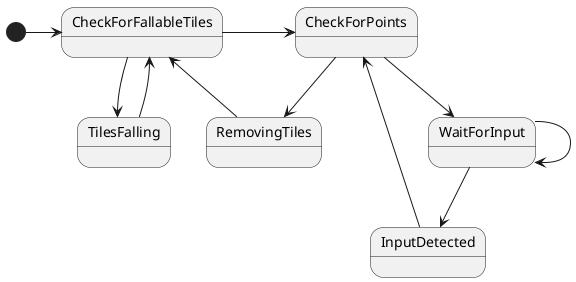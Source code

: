 @startuml

[*] -> CheckForFallableTiles
WaitForInput --> InputDetected
WaitForInput --> WaitForInput
InputDetected -> CheckForPoints
CheckForPoints --> WaitForInput
CheckForPoints -> RemovingTiles
RemovingTiles --> CheckForFallableTiles
CheckForFallableTiles -> CheckForPoints
CheckForFallableTiles -> TilesFalling
TilesFalling --> CheckForFallableTiles


'also part of the state machine, but not included to simplify rendering.
'used for switching back when no match found after sliding a tile

'InputDetected --> WaitForInput
'CheckForPoints --> InputDetected

@enduml